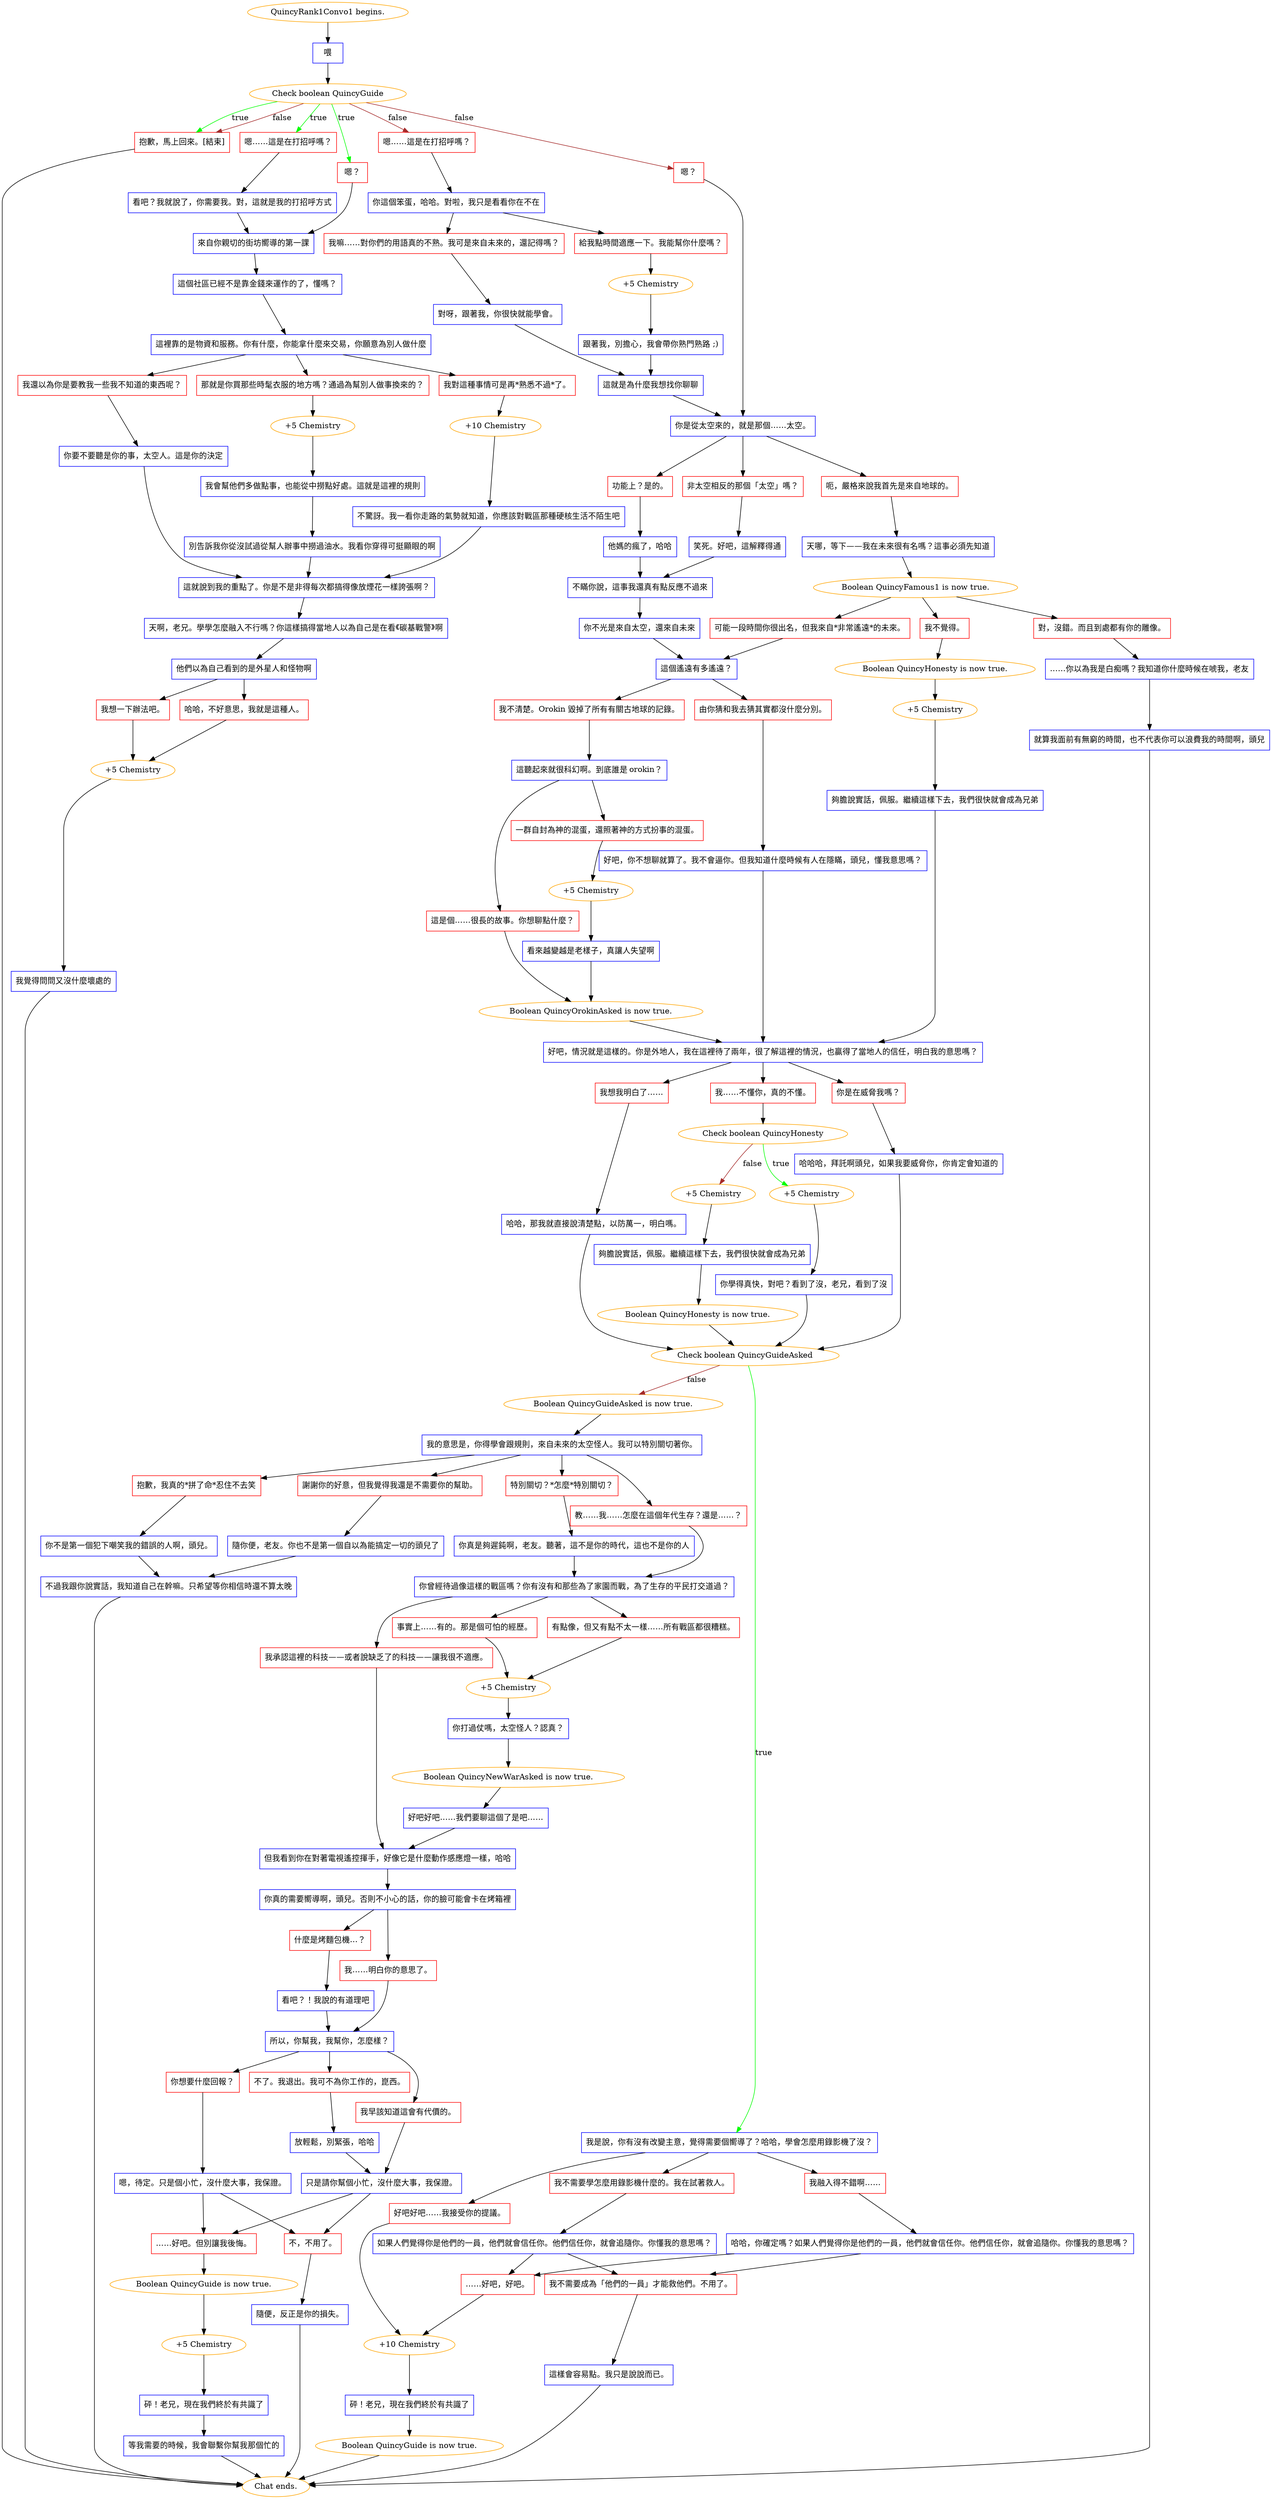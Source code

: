 digraph {
	"QuincyRank1Convo1 begins." [color=orange];
		"QuincyRank1Convo1 begins." -> j1817813625;
	j1817813625 [label="喂",shape=box,color=blue];
		j1817813625 -> j792879949;
	j792879949 [label="Check boolean QuincyGuide",color=orange];
		j792879949 -> j2119363243 [label=true,color=green];
		j792879949 -> j1087858651 [label=true,color=green];
		j792879949 -> j3481856607 [label=true,color=green];
		j792879949 -> j2119363243 [label=false,color=brown];
		j792879949 -> j1990524213 [label=false,color=brown];
		j792879949 -> j3637176481 [label=false,color=brown];
	j2119363243 [label="抱歉，馬上回來。[結束]",shape=box,color=red];
		j2119363243 -> "Chat ends.";
	j1087858651 [label="嗯……這是在打招呼嗎？",shape=box,color=red];
		j1087858651 -> j91200080;
	j3481856607 [label="嗯？",shape=box,color=red];
		j3481856607 -> j2373461663;
	j1990524213 [label="嗯……這是在打招呼嗎？",shape=box,color=red];
		j1990524213 -> j2118394685;
	j3637176481 [label="嗯？",shape=box,color=red];
		j3637176481 -> j2570423229;
	"Chat ends." [color=orange];
	j91200080 [label="看吧？我就說了，你需要我。對，這就是我的打招呼方式",shape=box,color=blue];
		j91200080 -> j2373461663;
	j2373461663 [label="來自你親切的街坊嚮導的第一課",shape=box,color=blue];
		j2373461663 -> j391937140;
	j2118394685 [label="你這個笨蛋，哈哈。對啦，我只是看看你在不在",shape=box,color=blue];
		j2118394685 -> j1834333119;
		j2118394685 -> j953212099;
	j2570423229 [label="你是從太空來的，就是那個……太空。",shape=box,color=blue];
		j2570423229 -> j350475690;
		j2570423229 -> j2381806015;
		j2570423229 -> j982301055;
	j391937140 [label="這個社區已經不是靠金錢來運作的了，懂嗎？",shape=box,color=blue];
		j391937140 -> j2087007580;
	j1834333119 [label="我嘛……對你們的用語真的不熟。我可是來自未來的，還記得嗎？",shape=box,color=red];
		j1834333119 -> j2600839869;
	j953212099 [label="給我點時間適應一下。我能幫你什麼嗎？",shape=box,color=red];
		j953212099 -> j4169579603;
	j350475690 [label="非太空相反的那個「太空」嗎？",shape=box,color=red];
		j350475690 -> j3535195580;
	j2381806015 [label="功能上？是的。",shape=box,color=red];
		j2381806015 -> j3273259856;
	j982301055 [label="呃，嚴格來說我首先是來自地球的。",shape=box,color=red];
		j982301055 -> j3096529759;
	j2087007580 [label="這裡靠的是物資和服務。你有什麼，你能拿什麼來交易，你願意為別人做什麼",shape=box,color=blue];
		j2087007580 -> j3502430984;
		j2087007580 -> j1783475169;
		j2087007580 -> j3477027997;
	j2600839869 [label="對呀，跟著我，你很快就能學會。",shape=box,color=blue];
		j2600839869 -> j2801577827;
	j4169579603 [label="+5 Chemistry",color=orange];
		j4169579603 -> j3456216235;
	j3535195580 [label="笑死。好吧，這解釋得通",shape=box,color=blue];
		j3535195580 -> j1960092082;
	j3273259856 [label="他媽的瘋了，哈哈",shape=box,color=blue];
		j3273259856 -> j1960092082;
	j3096529759 [label="天哪，等下——我在未來很有名嗎？這事必須先知道",shape=box,color=blue];
		j3096529759 -> j3349012187;
	j3502430984 [label="那就是你買那些時髦衣服的地方嗎？通過為幫別人做事換來的？",shape=box,color=red];
		j3502430984 -> j306750599;
	j1783475169 [label="我對這種事情可是再*熟悉不過*了。",shape=box,color=red];
		j1783475169 -> j690620224;
	j3477027997 [label="我還以為你是要教我一些我不知道的東西呢？",shape=box,color=red];
		j3477027997 -> j153283906;
	j2801577827 [label="這就是為什麼我想找你聊聊",shape=box,color=blue];
		j2801577827 -> j2570423229;
	j3456216235 [label="跟著我，別擔心，我會帶你熟門熟路 ;)",shape=box,color=blue];
		j3456216235 -> j2801577827;
	j1960092082 [label="不瞞你說，這事我還真有點反應不過來",shape=box,color=blue];
		j1960092082 -> j842702507;
	j3349012187 [label="Boolean QuincyFamous1 is now true.",color=orange];
		j3349012187 -> j3041211661;
		j3349012187 -> j1315541839;
		j3349012187 -> j411766355;
	j306750599 [label="+5 Chemistry",color=orange];
		j306750599 -> j2338380837;
	j690620224 [label="+10 Chemistry",color=orange];
		j690620224 -> j1269061178;
	j153283906 [label="你要不要聽是你的事，太空人。這是你的決定",shape=box,color=blue];
		j153283906 -> j1028505747;
	j842702507 [label="你不光是來自太空，還來自未來",shape=box,color=blue];
		j842702507 -> j1834302144;
	j3041211661 [label="對，沒錯。而且到處都有你的雕像。",shape=box,color=red];
		j3041211661 -> j1263081726;
	j1315541839 [label="我不覺得。",shape=box,color=red];
		j1315541839 -> j532733795;
	j411766355 [label="可能一段時間你很出名，但我來自*非常遙遠*的未來。",shape=box,color=red];
		j411766355 -> j1834302144;
	j2338380837 [label="我會幫他們多做點事，也能從中撈點好處。這就是這裡的規則",shape=box,color=blue];
		j2338380837 -> j2193191014;
	j1269061178 [label="不驚訝。我一看你走路的氣勢就知道，你應該對戰區那種硬核生活不陌生吧",shape=box,color=blue];
		j1269061178 -> j1028505747;
	j1028505747 [label="這就說到我的重點了。你是不是非得每次都搞得像放煙花一樣誇張啊？",shape=box,color=blue];
		j1028505747 -> j793895998;
	j1834302144 [label="這個遙遠有多遙遠？",shape=box,color=blue];
		j1834302144 -> j199106314;
		j1834302144 -> j3195985875;
	j1263081726 [label="……你以為我是白痴嗎？我知道你什麼時候在唬我，老友",shape=box,color=blue];
		j1263081726 -> j4195080251;
	j532733795 [label="Boolean QuincyHonesty is now true.",color=orange];
		j532733795 -> j3598850832;
	j2193191014 [label="別告訴我你從沒試過從幫人辦事中撈過油水。我看你穿得可挺顯眼的啊",shape=box,color=blue];
		j2193191014 -> j1028505747;
	j793895998 [label="天啊，老兄。學學怎麼融入不行嗎？你這樣搞得當地人以為自己是在看《碳基戰警》啊",shape=box,color=blue];
		j793895998 -> j3287736141;
	j199106314 [label="由你猜和我去猜其實都沒什麼分別。",shape=box,color=red];
		j199106314 -> j3762701276;
	j3195985875 [label="我不清楚。Orokin 毀掉了所有有關古地球的記錄。",shape=box,color=red];
		j3195985875 -> j991861026;
	j4195080251 [label="就算我面前有無窮的時間，也不代表你可以浪費我的時間啊，頭兒",shape=box,color=blue];
		j4195080251 -> "Chat ends.";
	j3598850832 [label="+5 Chemistry",color=orange];
		j3598850832 -> j3320784831;
	j3287736141 [label="他們以為自己看到的是外星人和怪物啊",shape=box,color=blue];
		j3287736141 -> j1313217516;
		j3287736141 -> j3231293990;
	j3762701276 [label="好吧，你不想聊就算了。我不會逼你。但我知道什麼時候有人在隱瞞，頭兒，懂我意思嗎？",shape=box,color=blue];
		j3762701276 -> j306314212;
	j991861026 [label="這聽起來就很科幻啊。到底誰是 orokin？",shape=box,color=blue];
		j991861026 -> j1361182018;
		j991861026 -> j2045945060;
	j3320784831 [label="夠膽說實話，佩服。繼續這樣下去，我們很快就會成為兄弟",shape=box,color=blue];
		j3320784831 -> j306314212;
	j1313217516 [label="我想一下辦法吧。",shape=box,color=red];
		j1313217516 -> j1613371022;
	j3231293990 [label="哈哈，不好意思，我就是這種人。",shape=box,color=red];
		j3231293990 -> j1613371022;
	j306314212 [label="好吧，情況就是這樣的。你是外地人，我在這裡待了兩年，很了解這裡的情況，也贏得了當地人的信任，明白我的意思嗎？",shape=box,color=blue];
		j306314212 -> j2090746857;
		j306314212 -> j1492890572;
		j306314212 -> j2390925085;
	j1361182018 [label="這是個……很長的故事。你想聊點什麼？",shape=box,color=red];
		j1361182018 -> j428623574;
	j2045945060 [label="一群自封為神的混蛋，還照著神的方式扮事的混蛋。",shape=box,color=red];
		j2045945060 -> j1928690763;
	j1613371022 [label="+5 Chemistry",color=orange];
		j1613371022 -> j176568158;
	j2090746857 [label="我……不懂你，真的不懂。",shape=box,color=red];
		j2090746857 -> j3337574288;
	j1492890572 [label="你是在威脅我嗎？",shape=box,color=red];
		j1492890572 -> j4215314120;
	j2390925085 [label="我想我明白了……",shape=box,color=red];
		j2390925085 -> j3248843974;
	j428623574 [label="Boolean QuincyOrokinAsked is now true.",color=orange];
		j428623574 -> j306314212;
	j1928690763 [label="+5 Chemistry",color=orange];
		j1928690763 -> j472207485;
	j176568158 [label="我覺得問問又沒什麼壞處的",shape=box,color=blue];
		j176568158 -> "Chat ends.";
	j3337574288 [label="Check boolean QuincyHonesty",color=orange];
		j3337574288 -> j2264548783 [label=true,color=green];
		j3337574288 -> j1427358897 [label=false,color=brown];
	j4215314120 [label="哈哈哈，拜託啊頭兒，如果我要威脅你，你肯定會知道的",shape=box,color=blue];
		j4215314120 -> j3086655143;
	j3248843974 [label="哈哈，那我就直接說清楚點，以防萬一，明白嗎。",shape=box,color=blue];
		j3248843974 -> j3086655143;
	j472207485 [label="看來越變越是老樣子，真讓人失望啊",shape=box,color=blue];
		j472207485 -> j428623574;
	j2264548783 [label="+5 Chemistry",color=orange];
		j2264548783 -> j1877502175;
	j1427358897 [label="+5 Chemistry",color=orange];
		j1427358897 -> j626509000;
	j3086655143 [label="Check boolean QuincyGuideAsked",color=orange];
		j3086655143 -> j127444357 [label=true,color=green];
		j3086655143 -> j2612073020 [label=false,color=brown];
	j1877502175 [label="你學得真快，對吧？看到了沒，老兄，看到了沒",shape=box,color=blue];
		j1877502175 -> j3086655143;
	j626509000 [label="夠膽說實話，佩服。繼續這樣下去，我們很快就會成為兄弟",shape=box,color=blue];
		j626509000 -> j1291527118;
	j127444357 [label="我是說，你有沒有改變主意，覺得需要個嚮導了？哈哈，學會怎麼用錄影機了沒？",shape=box,color=blue];
		j127444357 -> j601499539;
		j127444357 -> j906081510;
		j127444357 -> j498691682;
	j2612073020 [label="Boolean QuincyGuideAsked is now true.",color=orange];
		j2612073020 -> j3039310157;
	j1291527118 [label="Boolean QuincyHonesty is now true.",color=orange];
		j1291527118 -> j3086655143;
	j601499539 [label="好吧好吧……我接受你的提議。",shape=box,color=red];
		j601499539 -> j3458797506;
	j906081510 [label="我融入得不錯啊……",shape=box,color=red];
		j906081510 -> j1992068769;
	j498691682 [label="我不需要學怎麼用錄影機什麼的。我在試著救人。",shape=box,color=red];
		j498691682 -> j3419263038;
	j3039310157 [label="我的意思是，你得學會跟規則，來自未來的太空怪人。我可以特別關切著你。",shape=box,color=blue];
		j3039310157 -> j2113364583;
		j3039310157 -> j1757099926;
		j3039310157 -> j3655183232;
		j3039310157 -> j3527261066;
	j3458797506 [label="+10 Chemistry",color=orange];
		j3458797506 -> j1203020516;
	j1992068769 [label="哈哈，你確定嗎？如果人們覺得你是他們的一員，他們就會信任你。他們信任你，就會追隨你。你懂我的意思嗎？",shape=box,color=blue];
		j1992068769 -> j3105336478;
		j1992068769 -> j1538652656;
	j3419263038 [label="如果人們覺得你是他們的一員，他們就會信任你。他們信任你，就會追隨你。你懂我的意思嗎？",shape=box,color=blue];
		j3419263038 -> j3105336478;
		j3419263038 -> j1538652656;
	j2113364583 [label="教……我……怎麼在這個年代生存？還是……？",shape=box,color=red];
		j2113364583 -> j315891343;
	j1757099926 [label="特別關切？*怎麼*特別關切？",shape=box,color=red];
		j1757099926 -> j3949428356;
	j3655183232 [label="抱歉，我真的*拼了命*忍住不去笑",shape=box,color=red];
		j3655183232 -> j1700640034;
	j3527261066 [label="謝謝你的好意，但我覺得我還是不需要你的幫助。",shape=box,color=red];
		j3527261066 -> j2472364734;
	j1203020516 [label="砰！老兄，現在我們終於有共識了",shape=box,color=blue];
		j1203020516 -> j810565081;
	j3105336478 [label="……好吧，好吧。",shape=box,color=red];
		j3105336478 -> j3458797506;
	j1538652656 [label="我不需要成為「他們的一員」才能救他們。不用了。",shape=box,color=red];
		j1538652656 -> j3738569954;
	j315891343 [label="你曾經待過像這樣的戰區嗎？你有沒有和那些為了家園而戰，為了生存的平民打交道過？",shape=box,color=blue];
		j315891343 -> j3046035571;
		j315891343 -> j2436761085;
		j315891343 -> j2546040199;
	j3949428356 [label="你真是夠遲鈍啊，老友。聽著，這不是你的時代，這也不是你的人",shape=box,color=blue];
		j3949428356 -> j315891343;
	j1700640034 [label="你不是第一個犯下嘲笑我的錯誤的人啊，頭兒。",shape=box,color=blue];
		j1700640034 -> j726542025;
	j2472364734 [label="隨你便，老友。你也不是第一個自以為能搞定一切的頭兒了",shape=box,color=blue];
		j2472364734 -> j726542025;
	j810565081 [label="Boolean QuincyGuide is now true.",color=orange];
		j810565081 -> "Chat ends.";
	j3738569954 [label="這樣會容易點。我只是說說而已。",shape=box,color=blue];
		j3738569954 -> "Chat ends.";
	j3046035571 [label="我承認這裡的科技——或者說缺乏了的科技——讓我很不適應。",shape=box,color=red];
		j3046035571 -> j4261141979;
	j2436761085 [label="有點像，但又有點不太一樣……所有戰區都很糟糕。",shape=box,color=red];
		j2436761085 -> j4133596532;
	j2546040199 [label="事實上……有的。那是個可怕的經歷。",shape=box,color=red];
		j2546040199 -> j4133596532;
	j726542025 [label="不過我跟你說實話，我知道自己在幹嘛。只希望等你相信時還不算太晚",shape=box,color=blue];
		j726542025 -> "Chat ends.";
	j4261141979 [label="但我看到你在對著電視遙控揮手，好像它是什麼動作感應燈一樣，哈哈",shape=box,color=blue];
		j4261141979 -> j2218474162;
	j4133596532 [label="+5 Chemistry",color=orange];
		j4133596532 -> j907395433;
	j2218474162 [label="你真的需要嚮導啊，頭兒。否則不小心的話，你的臉可能會卡在烤箱裡",shape=box,color=blue];
		j2218474162 -> j2840450875;
		j2218474162 -> j3800644482;
	j907395433 [label="你打過仗嗎，太空怪人？認真？",shape=box,color=blue];
		j907395433 -> j2259242951;
	j2840450875 [label="什麼是烤麵包機…？",shape=box,color=red];
		j2840450875 -> j3146669916;
	j3800644482 [label="我……明白你的意思了。",shape=box,color=red];
		j3800644482 -> j2782752077;
	j2259242951 [label="Boolean QuincyNewWarAsked is now true.",color=orange];
		j2259242951 -> j3666769212;
	j3146669916 [label="看吧？！我說的有道理吧",shape=box,color=blue];
		j3146669916 -> j2782752077;
	j2782752077 [label="所以，你幫我，我幫你，怎麼樣？",shape=box,color=blue];
		j2782752077 -> j1556363198;
		j2782752077 -> j1906427414;
		j2782752077 -> j2097639727;
	j3666769212 [label="好吧好吧……我們要聊這個了是吧……",shape=box,color=blue];
		j3666769212 -> j4261141979;
	j1556363198 [label="你想要什麼回報？",shape=box,color=red];
		j1556363198 -> j2650515583;
	j1906427414 [label="我早該知道這會有代價的。",shape=box,color=red];
		j1906427414 -> j498754991;
	j2097639727 [label="不了。我退出。我可不為你工作的，崑西。",shape=box,color=red];
		j2097639727 -> j2659267666;
	j2650515583 [label="嗯，待定。只是個小忙，沒什麼大事，我保證。",shape=box,color=blue];
		j2650515583 -> j1927998998;
		j2650515583 -> j226899467;
	j498754991 [label="只是請你幫個小忙，沒什麼大事，我保證。",shape=box,color=blue];
		j498754991 -> j1927998998;
		j498754991 -> j226899467;
	j2659267666 [label="放輕鬆，別緊張，哈哈",shape=box,color=blue];
		j2659267666 -> j498754991;
	j1927998998 [label="……好吧。但別讓我後悔。",shape=box,color=red];
		j1927998998 -> j3756412925;
	j226899467 [label="不，不用了。",shape=box,color=red];
		j226899467 -> j3183237734;
	j3756412925 [label="Boolean QuincyGuide is now true.",color=orange];
		j3756412925 -> j3648362731;
	j3183237734 [label="隨便，反正是你的損失。",shape=box,color=blue];
		j3183237734 -> "Chat ends.";
	j3648362731 [label="+5 Chemistry",color=orange];
		j3648362731 -> j2909784592;
	j2909784592 [label="砰！老兄，現在我們終於有共識了",shape=box,color=blue];
		j2909784592 -> j4126096913;
	j4126096913 [label="等我需要的時候，我會聯繫你幫我那個忙的",shape=box,color=blue];
		j4126096913 -> "Chat ends.";
}